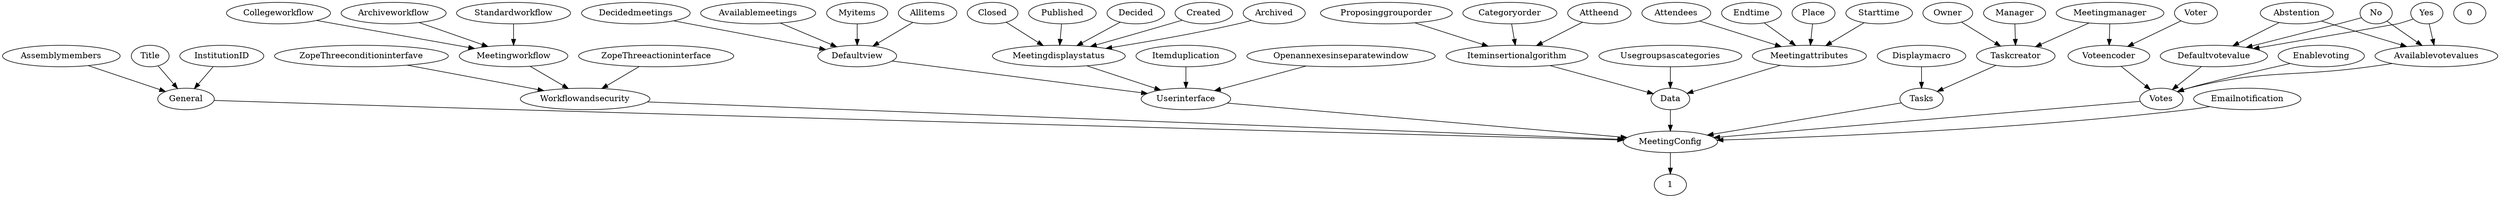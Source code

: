 digraph G {
  Voter;
  Owner;
  Availablevotevalues;
  Published;
  Openannexesinseparatewindow;
  General;
  Categoryorder;
  Displaymacro;
  Iteminsertionalgorithm;
  No;
  Collegeworkflow;
  Archiveworkflow;
  Workflowandsecurity;
  1;
  Defaultview;
  Taskcreator;
  Enablevoting;
  Userinterface;
  Assemblymembers;
  Endtime;
  Manager;
  Decided;
  Attheend;
  Place;
  Title;
  Created;
  InstitutionID;
  Proposinggrouporder;
  Votes;
  ZopeThreeconditioninterfave;
  Data;
  Tasks;
  Usegroupsascategories;
  Defaultvotevalue;
  Emailnotification;
  Allitems;
  Decidedmeetings;
  Meetingworkflow;
  Archived;
  0;
  MeetingConfig;
  Yes;
  Meetingdisplaystatus;
  Availablemeetings;
  Meetingattributes;
  Voteencoder;
  ZopeThreeactioninterface;
  Starttime;
  Closed;
  Abstention;
  Standardworkflow;
  Attendees;
  Itemduplication;
  Meetingmanager;
  Myitems;
  Displaymacro -> Tasks;
  Usegroupsascategories -> Data;
  Assemblymembers -> General;
  Votes -> MeetingConfig;
  No -> Defaultvotevalue;
  No -> Availablevotevalues;
  Meetingmanager -> Voteencoder;
  Meetingattributes -> Data;
  Tasks -> MeetingConfig;
  Proposinggrouporder -> Iteminsertionalgorithm;
  Created -> Meetingdisplaystatus;
  ZopeThreeactioninterface -> Workflowandsecurity;
  Categoryorder -> Iteminsertionalgorithm;
  Archived -> Meetingdisplaystatus;
  Manager -> Taskcreator;
  Standardworkflow -> Meetingworkflow;
  Abstention -> Availablevotevalues;
  MeetingConfig -> 1;
  Workflowandsecurity -> MeetingConfig;
  Myitems -> Defaultview;
  Enablevoting -> Votes;
  Emailnotification -> MeetingConfig;
  Iteminsertionalgorithm -> Data;
  Starttime -> Meetingattributes;
  Availablemeetings -> Defaultview;
  Attendees -> Meetingattributes;
  Taskcreator -> Tasks;
  Title -> General;
  Voter -> Voteencoder;
  Defaultvotevalue -> Votes;
  Collegeworkflow -> Meetingworkflow;
  Openannexesinseparatewindow -> Userinterface;
  Owner -> Taskcreator;
  Voteencoder -> Votes;
  Userinterface -> MeetingConfig;
  Archiveworkflow -> Meetingworkflow;
  Abstention -> Defaultvotevalue;
  InstitutionID -> General;
  Decided -> Meetingdisplaystatus;
  Meetingworkflow -> Workflowandsecurity;
  Published -> Meetingdisplaystatus;
  Defaultview -> Userinterface;
  Itemduplication -> Userinterface;
  Endtime -> Meetingattributes;
  Meetingdisplaystatus -> Userinterface;
  Decidedmeetings -> Defaultview;
  Meetingmanager -> Taskcreator;
  Yes -> Availablevotevalues;
  General -> MeetingConfig;
  Yes -> Defaultvotevalue;
  Availablevotevalues -> Votes;
  ZopeThreeconditioninterfave -> Workflowandsecurity;
  Attheend -> Iteminsertionalgorithm;
  Allitems -> Defaultview;
  Closed -> Meetingdisplaystatus;
  Data -> MeetingConfig;
  Place -> Meetingattributes;
}
